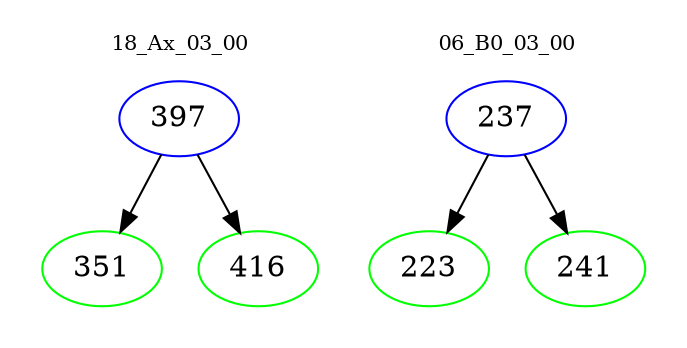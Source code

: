 digraph{
subgraph cluster_0 {
color = white
label = "18_Ax_03_00";
fontsize=10;
T0_397 [label="397", color="blue"]
T0_397 -> T0_351 [color="black"]
T0_351 [label="351", color="green"]
T0_397 -> T0_416 [color="black"]
T0_416 [label="416", color="green"]
}
subgraph cluster_1 {
color = white
label = "06_B0_03_00";
fontsize=10;
T1_237 [label="237", color="blue"]
T1_237 -> T1_223 [color="black"]
T1_223 [label="223", color="green"]
T1_237 -> T1_241 [color="black"]
T1_241 [label="241", color="green"]
}
}

